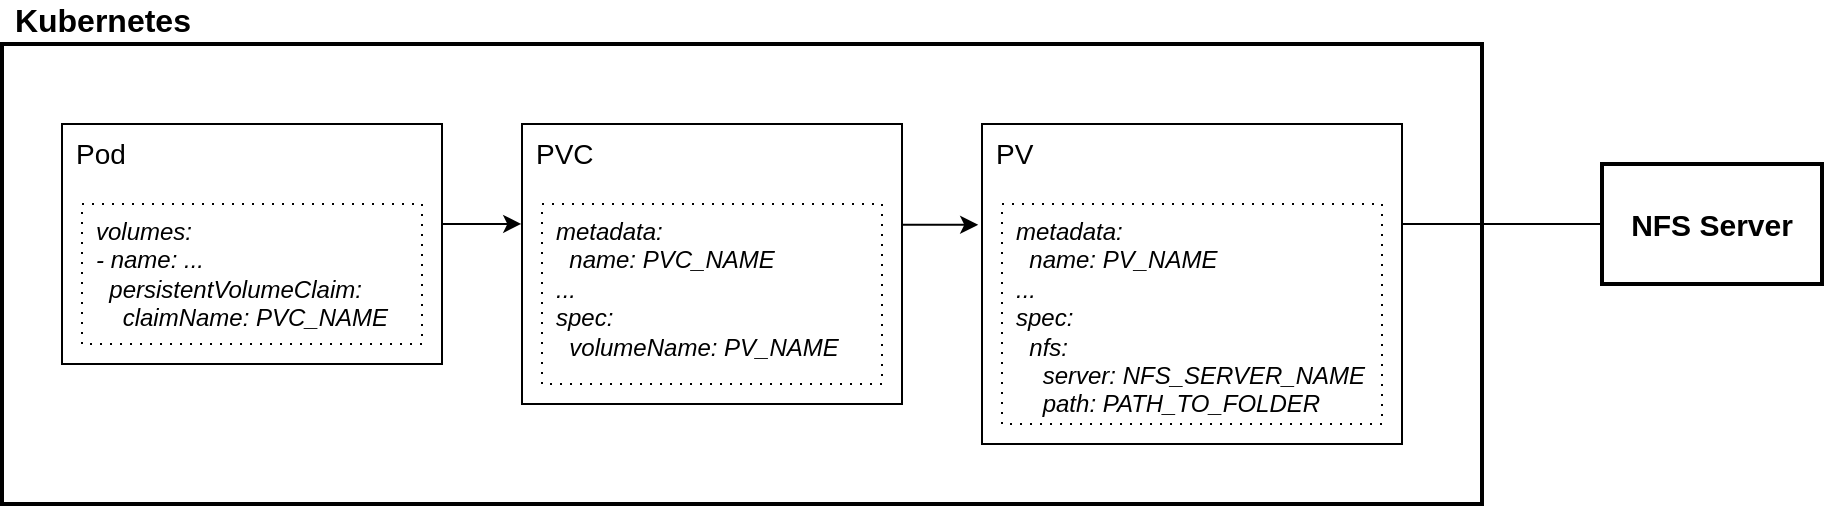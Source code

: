 <mxfile version="13.5.8" type="atlas"><mxAtlasLibraries/><diagram id="QN67lKMGa2RMBAJKeRxp" name="Page-1"><mxGraphModel dx="1268" dy="73" grid="1" gridSize="10" guides="1" tooltips="1" connect="1" arrows="1" fold="1" page="0" pageScale="1" pageWidth="827" pageHeight="1169" math="0" shadow="0"><root><mxCell id="0"/><mxCell id="1" parent="0"/><mxCell id="VO-NhMsrSJpyqG2ZgB2w-1" value="&lt;b&gt;&lt;font style=&quot;font-size: 16px&quot;&gt;&amp;nbsp;Kubernetes&lt;/font&gt;&lt;/b&gt;" style="rounded=0;whiteSpace=wrap;html=1;align=left;labelPosition=center;verticalLabelPosition=top;verticalAlign=bottom;strokeWidth=2;" parent="1" vertex="1"><mxGeometry x="-60" y="530" width="740" height="230" as="geometry"/></mxCell><mxCell id="VO-NhMsrSJpyqG2ZgB2w-2" style="edgeStyle=orthogonalEdgeStyle;rounded=0;orthogonalLoop=1;jettySize=auto;html=1;entryX=-0.002;entryY=0.357;entryDx=0;entryDy=0;entryPerimeter=0;" parent="1" source="VO-NhMsrSJpyqG2ZgB2w-3" target="VO-NhMsrSJpyqG2ZgB2w-5" edge="1"><mxGeometry relative="1" as="geometry"><Array as="points"><mxPoint x="170" y="620"/><mxPoint x="170" y="620"/></Array><mxPoint x="210" y="621" as="targetPoint"/></mxGeometry></mxCell><mxCell id="VO-NhMsrSJpyqG2ZgB2w-3" value="Pod" style="rounded=0;whiteSpace=wrap;html=1;align=left;strokeWidth=1;verticalAlign=top;spacingLeft=5;fontSize=14;" parent="1" vertex="1"><mxGeometry x="-30" y="570" width="190" height="120" as="geometry"/></mxCell><mxCell id="VO-NhMsrSJpyqG2ZgB2w-4" style="edgeStyle=orthogonalEdgeStyle;rounded=0;orthogonalLoop=1;jettySize=auto;html=1;entryX=-0.009;entryY=0.315;entryDx=0;entryDy=0;entryPerimeter=0;" parent="1" source="VO-NhMsrSJpyqG2ZgB2w-5" target="VO-NhMsrSJpyqG2ZgB2w-7" edge="1"><mxGeometry relative="1" as="geometry"><Array as="points"><mxPoint x="395" y="620"/></Array></mxGeometry></mxCell><mxCell id="VO-NhMsrSJpyqG2ZgB2w-5" value="PVC" style="rounded=0;whiteSpace=wrap;html=1;align=left;strokeWidth=1;spacingLeft=5;verticalAlign=top;fontSize=14;" parent="1" vertex="1"><mxGeometry x="200" y="570" width="190" height="140" as="geometry"/></mxCell><mxCell id="VO-NhMsrSJpyqG2ZgB2w-6" style="edgeStyle=orthogonalEdgeStyle;rounded=0;orthogonalLoop=1;jettySize=auto;html=1;exitX=1;exitY=0.5;exitDx=0;exitDy=0;entryX=0;entryY=0.5;entryDx=0;entryDy=0;" parent="1" source="VO-NhMsrSJpyqG2ZgB2w-7" target="VO-NhMsrSJpyqG2ZgB2w-8" edge="1"><mxGeometry relative="1" as="geometry"><Array as="points"><mxPoint x="640" y="620"/><mxPoint x="750" y="620"/></Array></mxGeometry></mxCell><mxCell id="VO-NhMsrSJpyqG2ZgB2w-7" value="PV" style="rounded=0;whiteSpace=wrap;html=1;align=left;strokeWidth=1;spacingLeft=5;verticalAlign=top;fontSize=14;" parent="1" vertex="1"><mxGeometry x="430" y="570" width="210" height="160" as="geometry"/></mxCell><mxCell id="VO-NhMsrSJpyqG2ZgB2w-8" value="NFS Server" style="rounded=0;whiteSpace=wrap;html=1;align=center;strokeWidth=2;fontStyle=1;fontSize=15;" parent="1" vertex="1"><mxGeometry x="740" y="590" width="110" height="60" as="geometry"/></mxCell><mxCell id="VO-NhMsrSJpyqG2ZgB2w-9" value="&lt;div&gt;&lt;i&gt;volumes:&lt;/i&gt;&lt;/div&gt;&lt;div&gt;&lt;i&gt;- name: ...&lt;/i&gt;&lt;/div&gt;&lt;div&gt;&lt;i&gt;&amp;nbsp; persistentVolumeClaim:&lt;/i&gt;&lt;/div&gt;&lt;div&gt;&lt;i&gt;&amp;nbsp; &amp;nbsp; claimName: PVC_NAME&lt;/i&gt;&lt;/div&gt;" style="text;html=1;fillColor=none;align=left;verticalAlign=top;whiteSpace=wrap;rounded=0;strokeColor=#000000;dashed=1;dashPattern=1 4;spacingLeft=5;spacingRight=5;" parent="1" vertex="1"><mxGeometry x="-20" y="610" width="170" height="70" as="geometry"/></mxCell><mxCell id="VO-NhMsrSJpyqG2ZgB2w-10" value="&lt;div&gt;&lt;i&gt;metadata:&lt;/i&gt;&lt;/div&gt;&lt;div&gt;&lt;i&gt;&amp;nbsp; name: PVC_NAME&lt;/i&gt;&lt;/div&gt;&lt;div&gt;&lt;i&gt;...&lt;/i&gt;&lt;/div&gt;&lt;div&gt;&lt;i&gt;spec:&lt;/i&gt;&lt;/div&gt;&lt;div&gt;&lt;i&gt;&amp;nbsp; volumeName: PV_NAME&lt;br&gt;&lt;/i&gt;&lt;/div&gt;&lt;div&gt;&lt;br&gt;&lt;/div&gt;" style="text;html=1;fillColor=none;align=left;verticalAlign=top;whiteSpace=wrap;rounded=0;spacingLeft=5;spacingRight=5;dashed=1;dashPattern=1 4;strokeColor=#000000;" parent="1" vertex="1"><mxGeometry x="210" y="610" width="170" height="90" as="geometry"/></mxCell><mxCell id="VO-NhMsrSJpyqG2ZgB2w-11" value="&lt;div&gt;&lt;i&gt;metadata:&lt;/i&gt;&lt;/div&gt;&lt;div&gt;&lt;i&gt;&amp;nbsp; name: PV_NAME&lt;/i&gt;&lt;/div&gt;&lt;div&gt;&lt;i&gt;...&lt;/i&gt;&lt;/div&gt;&lt;div&gt;&lt;div&gt;&lt;i&gt;spec:&lt;/i&gt;&lt;/div&gt;&lt;div&gt;&lt;i&gt;&amp;nbsp; nfs:&lt;/i&gt;&lt;/div&gt;&lt;div&gt;&lt;i&gt;&amp;nbsp; &amp;nbsp; server: NFS_SERVER_NAME&lt;/i&gt;&lt;/div&gt;&lt;div&gt;&lt;i&gt;&amp;nbsp; &amp;nbsp; path: PATH_TO_FOLDER&lt;/i&gt;&lt;/div&gt;&lt;/div&gt;" style="text;html=1;fillColor=none;align=left;verticalAlign=top;whiteSpace=wrap;rounded=0;spacingLeft=5;strokeColor=#000000;dashed=1;dashPattern=1 4;spacingRight=5;" parent="1" vertex="1"><mxGeometry x="440" y="610" width="190" height="110" as="geometry"/></mxCell></root></mxGraphModel></diagram></mxfile>